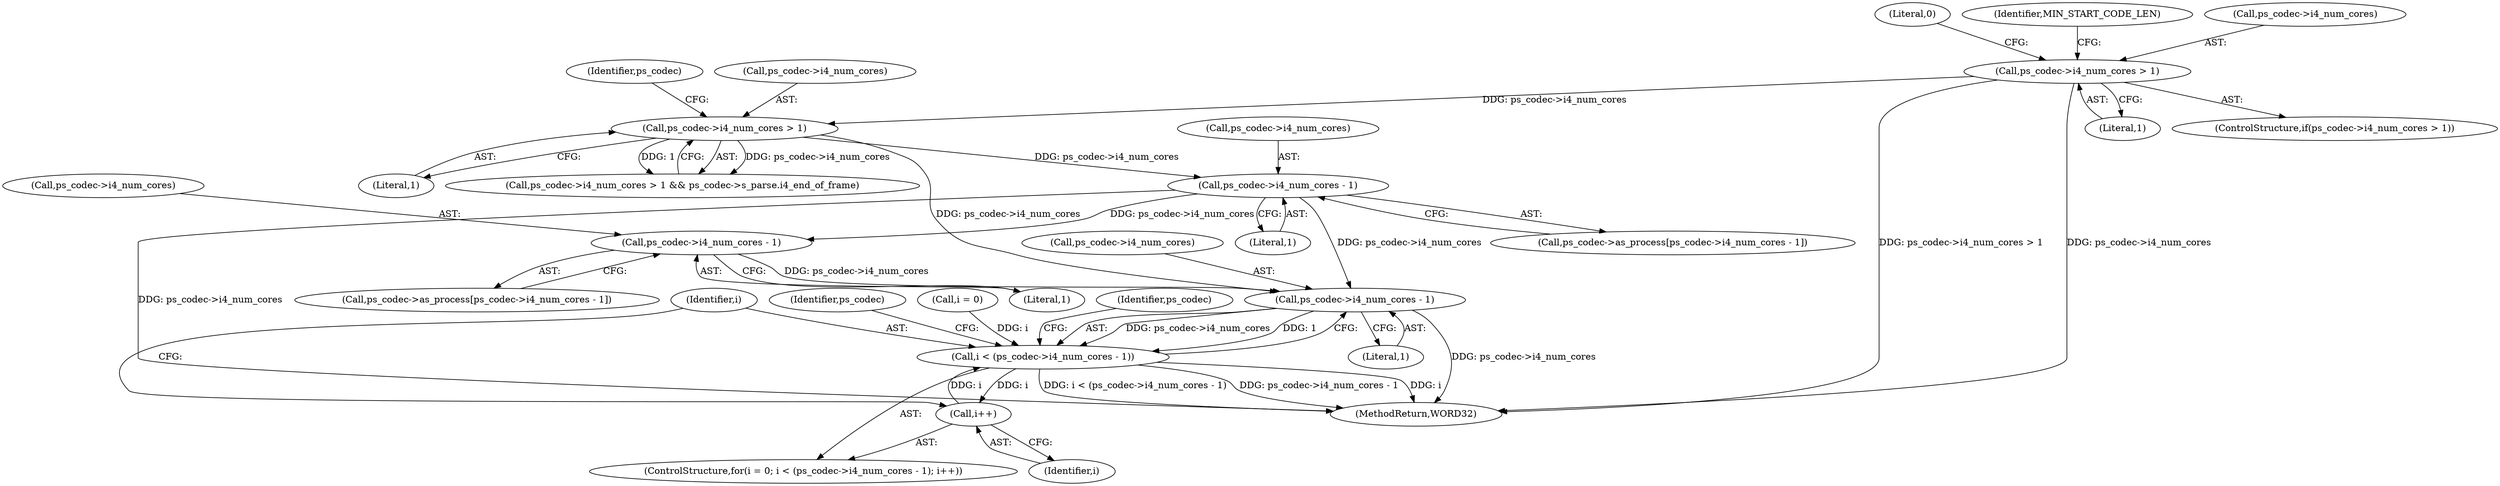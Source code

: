 digraph "0_Android_a33f6725d7e9f92330f995ce2dcf4faa33f6433f@pointer" {
"1001279" [label="(Call,ps_codec->i4_num_cores - 1)"];
"1001260" [label="(Call,ps_codec->i4_num_cores > 1)"];
"1000774" [label="(Call,ps_codec->i4_num_cores > 1)"];
"1001407" [label="(Call,ps_codec->i4_num_cores - 1)"];
"1001772" [label="(Call,ps_codec->i4_num_cores - 1)"];
"1001770" [label="(Call,i < (ps_codec->i4_num_cores - 1))"];
"1001777" [label="(Call,i++)"];
"1001408" [label="(Call,ps_codec->i4_num_cores)"];
"1001776" [label="(Literal,1)"];
"1000774" [label="(Call,ps_codec->i4_num_cores > 1)"];
"1001267" [label="(Identifier,ps_codec)"];
"1001778" [label="(Identifier,i)"];
"1001773" [label="(Call,ps_codec->i4_num_cores)"];
"1000773" [label="(ControlStructure,if(ps_codec->i4_num_cores > 1))"];
"1001264" [label="(Literal,1)"];
"1001771" [label="(Identifier,i)"];
"1001407" [label="(Call,ps_codec->i4_num_cores - 1)"];
"1001766" [label="(ControlStructure,for(i = 0; i < (ps_codec->i4_num_cores - 1); i++))"];
"1001260" [label="(Call,ps_codec->i4_num_cores > 1)"];
"1001805" [label="(Identifier,ps_codec)"];
"1001403" [label="(Call,ps_codec->as_process[ps_codec->i4_num_cores - 1])"];
"1001261" [label="(Call,ps_codec->i4_num_cores)"];
"1001906" [label="(MethodReturn,WORD32)"];
"1001777" [label="(Call,i++)"];
"1000781" [label="(Literal,0)"];
"1001283" [label="(Literal,1)"];
"1001772" [label="(Call,ps_codec->i4_num_cores - 1)"];
"1001770" [label="(Call,i < (ps_codec->i4_num_cores - 1))"];
"1001280" [label="(Call,ps_codec->i4_num_cores)"];
"1001275" [label="(Call,ps_codec->as_process[ps_codec->i4_num_cores - 1])"];
"1000784" [label="(Identifier,MIN_START_CODE_LEN)"];
"1001767" [label="(Call,i = 0)"];
"1000778" [label="(Literal,1)"];
"1001259" [label="(Call,ps_codec->i4_num_cores > 1 && ps_codec->s_parse.i4_end_of_frame)"];
"1001783" [label="(Identifier,ps_codec)"];
"1000775" [label="(Call,ps_codec->i4_num_cores)"];
"1001411" [label="(Literal,1)"];
"1001279" [label="(Call,ps_codec->i4_num_cores - 1)"];
"1001279" -> "1001275"  [label="AST: "];
"1001279" -> "1001283"  [label="CFG: "];
"1001280" -> "1001279"  [label="AST: "];
"1001283" -> "1001279"  [label="AST: "];
"1001275" -> "1001279"  [label="CFG: "];
"1001279" -> "1001906"  [label="DDG: ps_codec->i4_num_cores"];
"1001260" -> "1001279"  [label="DDG: ps_codec->i4_num_cores"];
"1001279" -> "1001407"  [label="DDG: ps_codec->i4_num_cores"];
"1001279" -> "1001772"  [label="DDG: ps_codec->i4_num_cores"];
"1001260" -> "1001259"  [label="AST: "];
"1001260" -> "1001264"  [label="CFG: "];
"1001261" -> "1001260"  [label="AST: "];
"1001264" -> "1001260"  [label="AST: "];
"1001267" -> "1001260"  [label="CFG: "];
"1001259" -> "1001260"  [label="CFG: "];
"1001260" -> "1001259"  [label="DDG: ps_codec->i4_num_cores"];
"1001260" -> "1001259"  [label="DDG: 1"];
"1000774" -> "1001260"  [label="DDG: ps_codec->i4_num_cores"];
"1001260" -> "1001772"  [label="DDG: ps_codec->i4_num_cores"];
"1000774" -> "1000773"  [label="AST: "];
"1000774" -> "1000778"  [label="CFG: "];
"1000775" -> "1000774"  [label="AST: "];
"1000778" -> "1000774"  [label="AST: "];
"1000781" -> "1000774"  [label="CFG: "];
"1000784" -> "1000774"  [label="CFG: "];
"1000774" -> "1001906"  [label="DDG: ps_codec->i4_num_cores > 1"];
"1000774" -> "1001906"  [label="DDG: ps_codec->i4_num_cores"];
"1001407" -> "1001403"  [label="AST: "];
"1001407" -> "1001411"  [label="CFG: "];
"1001408" -> "1001407"  [label="AST: "];
"1001411" -> "1001407"  [label="AST: "];
"1001403" -> "1001407"  [label="CFG: "];
"1001407" -> "1001772"  [label="DDG: ps_codec->i4_num_cores"];
"1001772" -> "1001770"  [label="AST: "];
"1001772" -> "1001776"  [label="CFG: "];
"1001773" -> "1001772"  [label="AST: "];
"1001776" -> "1001772"  [label="AST: "];
"1001770" -> "1001772"  [label="CFG: "];
"1001772" -> "1001906"  [label="DDG: ps_codec->i4_num_cores"];
"1001772" -> "1001770"  [label="DDG: ps_codec->i4_num_cores"];
"1001772" -> "1001770"  [label="DDG: 1"];
"1001770" -> "1001766"  [label="AST: "];
"1001771" -> "1001770"  [label="AST: "];
"1001783" -> "1001770"  [label="CFG: "];
"1001805" -> "1001770"  [label="CFG: "];
"1001770" -> "1001906"  [label="DDG: i"];
"1001770" -> "1001906"  [label="DDG: i < (ps_codec->i4_num_cores - 1)"];
"1001770" -> "1001906"  [label="DDG: ps_codec->i4_num_cores - 1"];
"1001777" -> "1001770"  [label="DDG: i"];
"1001767" -> "1001770"  [label="DDG: i"];
"1001770" -> "1001777"  [label="DDG: i"];
"1001777" -> "1001766"  [label="AST: "];
"1001777" -> "1001778"  [label="CFG: "];
"1001778" -> "1001777"  [label="AST: "];
"1001771" -> "1001777"  [label="CFG: "];
}
